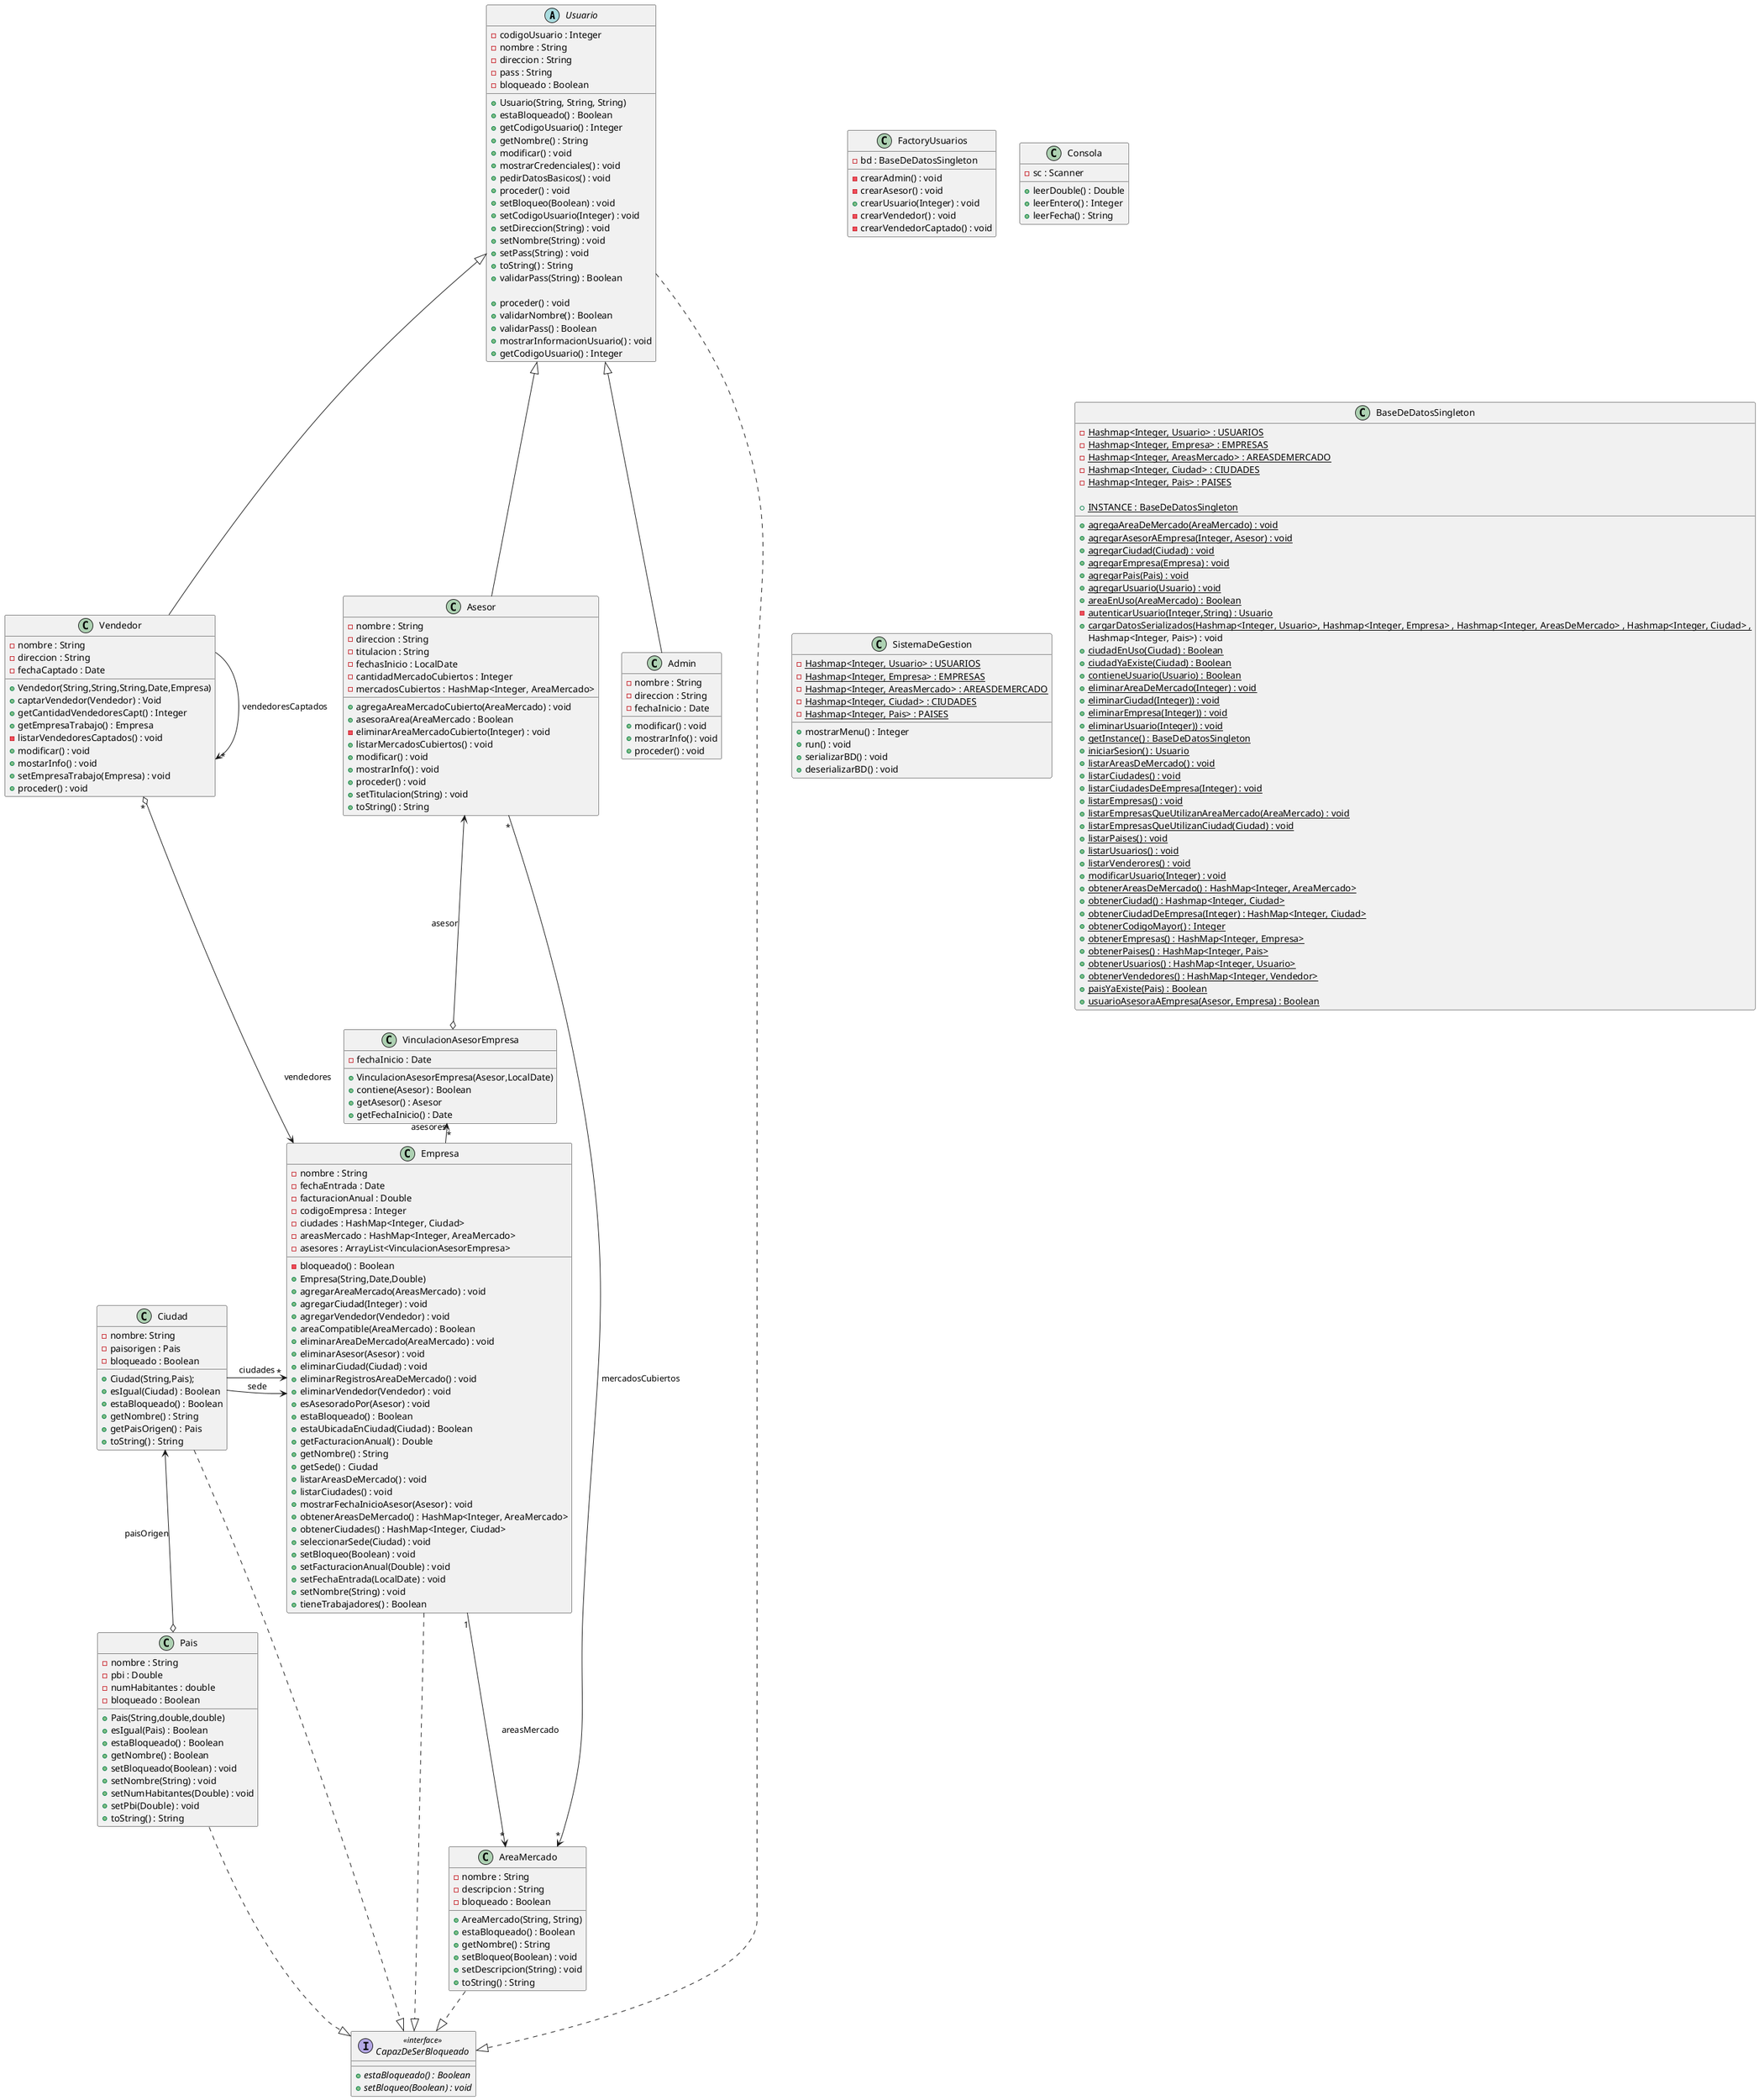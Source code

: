 @startuml

abstract Usuario{
    -codigoUsuario : Integer
    -nombre : String
    -direccion : String
    -pass : String
    - bloqueado : Boolean

    + Usuario(String, String, String)
    + estaBloqueado() : Boolean
    + getCodigoUsuario() : Integer
    + getNombre() : String
    + modificar() : void
    + mostrarCredenciales() : void
    + pedirDatosBasicos() : void
    + proceder() : void
    + setBloqueo(Boolean) : void
    + setCodigoUsuario(Integer) : void
    + setDireccion(String) : void
    + setNombre(String) : void
    + setPass(String) : void
    + toString() : String
    + validarPass(String) : Boolean

    +proceder() : void
    +validarNombre() : Boolean
    +validarPass() : Boolean
    +mostrarInformacionUsuario() : void
    +getCodigoUsuario() : Integer
}

class Vendedor extends Usuario{
    -nombre : String
    -direccion : String
    -fechaCaptado : Date

    +Vendedor(String,String,String,Date,Empresa)
    +captarVendedor(Vendedor) : Void
    +getCantidadVendedoresCapt() : Integer
    +getEmpresaTrabajo() : Empresa
    -listarVendedoresCaptados() : void
    +modificar() : void
    +mostarInfo() : void
    +setEmpresaTrabajo(Empresa) : void
    +proceder() : void
}

class Empresa{
    -nombre : String
    -fechaEntrada : Date
    -facturacionAnual : Double
    -codigoEmpresa : Integer
    -bloqueado() : Boolean
    -ciudades : HashMap<Integer, Ciudad>
    -areasMercado : HashMap<Integer, AreaMercado>
    -asesores : ArrayList<VinculacionAsesorEmpresa>

    +Empresa(String,Date,Double)
    +agregarAreaMercado(AreasMercado) : void
    +agregarCiudad(Integer) : void
    +agregarVendedor(Vendedor) : void
    +areaCompatible(AreaMercado) : Boolean
    +eliminarAreaDeMercado(AreaMercado) : void
    +eliminarAsesor(Asesor) : void
    +eliminarCiudad(Ciudad) : void
    +eliminarRegistrosAreaDeMercado() : void
    +eliminarVendedor(Vendedor) : void
    +esAsesoradoPor(Asesor) : void
    +estaBloqueado() : Boolean
    +estaUbicadaEnCiudad(Ciudad) : Boolean
    +getFacturacionAnual() : Double
    +getNombre() : String
    +getSede() : Ciudad
    +listarAreasDeMercado() : void
    +listarCiudades() : void
    +mostrarFechaInicioAsesor(Asesor) : void
    +obtenerAreasDeMercado() : HashMap<Integer, AreaMercado>
    +obtenerCiudades() : HashMap<Integer, Ciudad>
    +seleccionarSede(Ciudad) : void
    +setBloqueo(Boolean) : void
    +setFacturacionAnual(Double) : void
    +setFechaEntrada(LocalDate) : void
    +setNombre(String) : void
    +tieneTrabajadores() : Boolean
}

class AreaMercado {
    -nombre : String
    -descripcion : String
    -bloqueado : Boolean

    +AreaMercado(String, String)
    +estaBloqueado() : Boolean
    +getNombre() : String
    +setBloqueo(Boolean) : void
    +setDescripcion(String) : void
    +toString() : String
}

class Asesor extends Usuario{
    -nombre : String
    -direccion : String
    -titulacion : String
    -fechasInicio : LocalDate
    -cantidadMercadoCubiertos : Integer
    -mercadosCubiertos : HashMap<Integer, AreaMercado>

    +agregaAreaMercadoCubierto(AreaMercado) : void
    +asesoraArea(AreaMercado : Boolean
    -eliminarAreaMercadoCubierto(Integer) : void
    +listarMercadosCubiertos() : void
    +modificar() : void
    +mostrarInfo() : void
    +proceder() : void
    +setTitulacion(String) : void
    +toString() : String
}

class VinculacionAsesorEmpresa{
    -fechaInicio : Date

    +VinculacionAsesorEmpresa(Asesor,LocalDate)
    +contiene(Asesor) : Boolean
    +getAsesor() : Asesor
    +getFechaInicio() : Date
}

class Admin extends Usuario{
-nombre : String
-direccion : String
-fechaInicio : Date

+modificar() : void
+mostrarInfo() : void
+proceder() : void
}

class Pais{
    -nombre : String
    -pbi : Double
    -numHabitantes : double
    -bloqueado : Boolean

    +Pais(String,double,double)
    +esIgual(Pais) : Boolean
    +estaBloqueado() : Boolean
    +getNombre() : Boolean
    +setBloqueado(Boolean) : void
    +setNombre(String) : void
    +setNumHabitantes(Double) : void
    +setPbi(Double) : void
    +toString() : String
}
class FactoryUsuarios{
 - bd : BaseDeDatosSingleton

 -crearAdmin() : void
 -crearAsesor() : void
 +crearUsuario(Integer) : void
 -crearVendedor() : void
 -crearVendedorCaptado() : void
}
class Consola{
    - sc : Scanner

    +leerDouble() : Double
    +leerEntero() : Integer
    +leerFecha() : String
}

class SistemaDeGestion{
    - {static} Hashmap<Integer, Usuario> : USUARIOS
    - {static} Hashmap<Integer, Empresa> : EMPRESAS
    - {static} Hashmap<Integer, AreasMercado> : AREASDEMERCADO
    - {static} Hashmap<Integer, Ciudad> : CIUDADES
    - {static} Hashmap<Integer, Pais> : PAISES

    +mostrarMenu() : Integer
    +run() : void
    +serializarBD() : void
    +deserializarBD() : void
}

class Ciudad{
    -nombre: String
    -paisorigen : Pais
    -bloqueado : Boolean
    +Ciudad(String,Pais);
    +esIgual(Ciudad) : Boolean
    +estaBloqueado() : Boolean
    +getNombre() : String
    +getPaisOrigen() : Pais
    +toString() : String
}


class BaseDeDatosSingleton{
    - {static} Hashmap<Integer, Usuario> : USUARIOS
    - {static} Hashmap<Integer, Empresa> : EMPRESAS
    - {static} Hashmap<Integer, AreasMercado> : AREASDEMERCADO
    - {static} Hashmap<Integer, Ciudad> : CIUDADES
    - {static} Hashmap<Integer, Pais> : PAISES

    + {static} agregaAreaDeMercado(AreaMercado) : void
    + {static} agregarAsesorAEmpresa(Integer, Asesor) : void
    + {static} agregarCiudad(Ciudad) : void
    + {static} agregarEmpresa(Empresa) : void
    + {static} agregarPais(Pais) : void
    + {static} agregarUsuario(Usuario) : void
    + {static} areaEnUso(AreaMercado) : Boolean
    - {static} autenticarUsuario(Integer,String) : Usuario
    + {static} cargarDatosSerializados(Hashmap<Integer, Usuario>, Hashmap<Integer, Empresa> , Hashmap<Integer, AreasDeMercado> , Hashmap<Integer, Ciudad> ,
    Hashmap<Integer, Pais>) : void
    + {static} ciudadEnUso(Ciudad) : Boolean
    + {static} ciudadYaExiste(Ciudad) : Boolean
    + {static} contieneUsuario(Usuario) : Boolean
    + {static} eliminarAreaDeMercado(Integer) : void
    + {static} eliminarCiudad(Integer)) : void
    + {static} eliminarEmpresa(Integer)) : void
    + {static} eliminarUsuario(Integer)) : void
    + {static} getInstance() : BaseDeDatosSingleton
    + {static} iniciarSesion() : Usuario
    + {static} listarAreasDeMercado() : void
    + {static} listarCiudades() : void
    + {static} listarCiudadesDeEmpresa(Integer) : void
    + {static} listarEmpresas() : void
    + {static} listarEmpresasQueUtilizanAreaMercado(AreaMercado) : void
    + {static} listarEmpresasQueUtilizanCiudad(Ciudad) : void
    + {static} listarPaises() : void
    + {static} listarUsuarios() : void
    + {static} listarVenderores() : void
    + {static} modificarUsuario(Integer) : void
    + {static} obtenerAreasDeMercado() : HashMap<Integer, AreaMercado>
    + {static} obtenerCiudad() : Hashmap<Integer, Ciudad>
    + {static} obtenerCiudadDeEmpresa(Integer) : HashMap<Integer, Ciudad>
    + {static} obtenerCodigoMayor() : Integer
    + {static} obtenerEmpresas() : HashMap<Integer, Empresa>
    + {static} obtenerPaises() : HashMap<Integer, Pais>
    + {static} obtenerUsuarios() : HashMap<Integer, Usuario>
    + {static} obtenerVendedores() : HashMap<Integer, Vendedor>
    + {static} paisYaExiste(Pais) : Boolean
    + {static} usuarioAsesoraAEmpresa(Asesor, Empresa) : Boolean
    + {static} INSTANCE : BaseDeDatosSingleton
}

interface CapazDeSerBloqueado <<interface>>{
    +{abstract} estaBloqueado() : Boolean
    +{abstract} setBloqueo(Boolean) : void
}

Vendedor "*" o--> Empresa : vendedores
Vendedor -> "*" Vendedor : vendedoresCaptados

Empresa "1"--> "*" AreaMercado : areasMercado

VinculacionAsesorEmpresa "*" <- Empresa: asesores
Ciudad <-o Pais : paisOrigen
Ciudad -> "*" Empresa : ciudades
Empresa <- Ciudad : sede
Asesor "*" ---> "*" AreaMercado : mercadosCubiertos
Asesor <-o VinculacionAsesorEmpresa : asesor

Usuario -.|> CapazDeSerBloqueado
Empresa -.|> CapazDeSerBloqueado
AreaMercado -.|> CapazDeSerBloqueado
Ciudad -.|> CapazDeSerBloqueado
Pais -.|> CapazDeSerBloqueado

@enduml